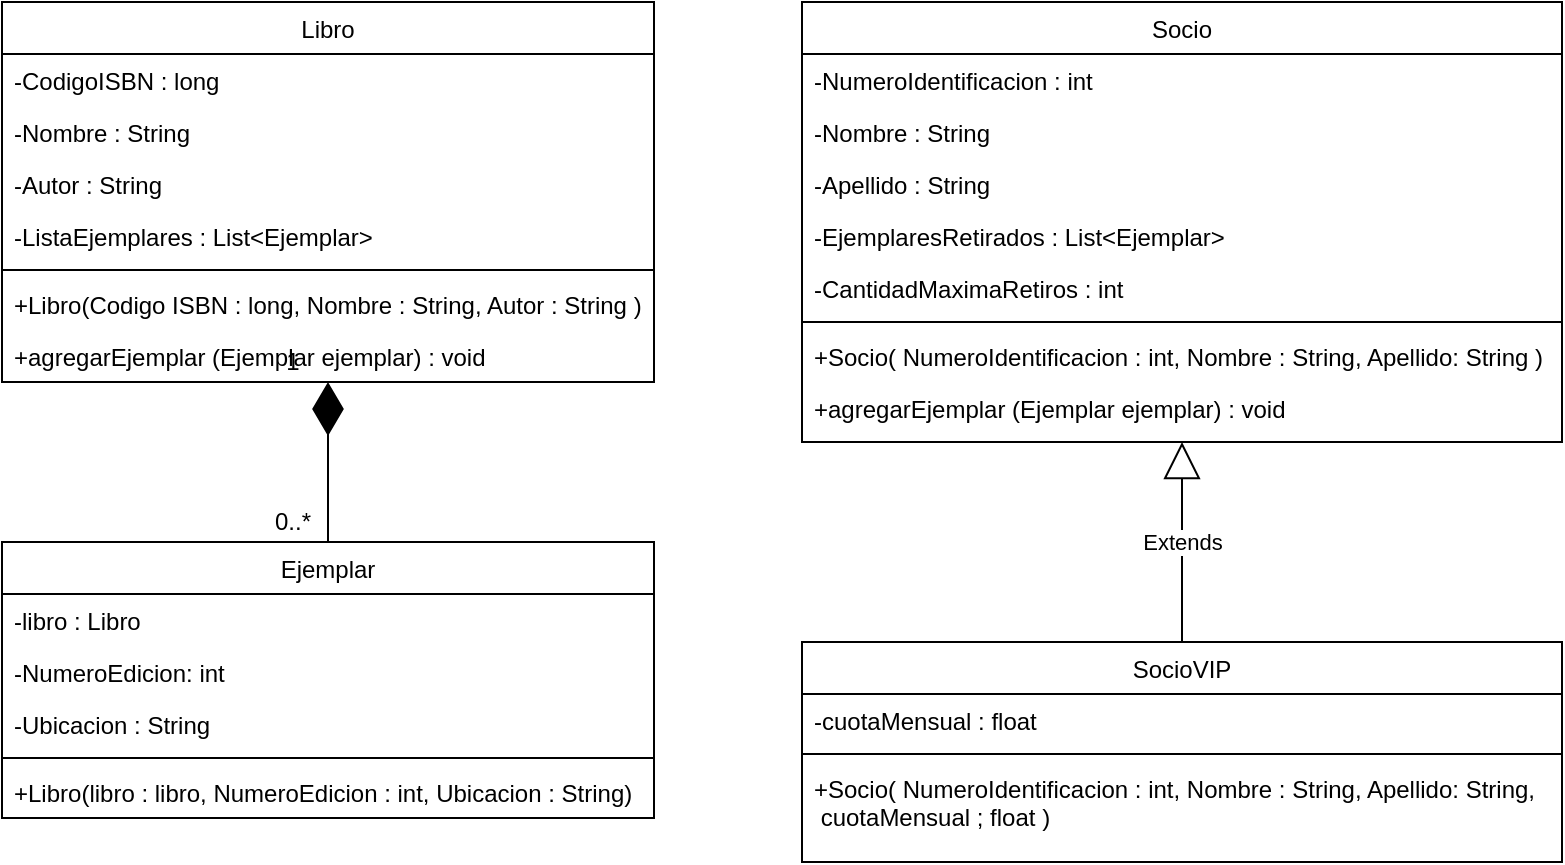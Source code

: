 <mxfile version="14.9.7" type="device"><diagram id="C5RBs43oDa-KdzZeNtuy" name="Page-1"><mxGraphModel dx="1381" dy="836" grid="1" gridSize="10" guides="1" tooltips="1" connect="1" arrows="1" fold="1" page="1" pageScale="1" pageWidth="827" pageHeight="1169" math="0" shadow="0"><root><mxCell id="WIyWlLk6GJQsqaUBKTNV-0"/><mxCell id="WIyWlLk6GJQsqaUBKTNV-1" parent="WIyWlLk6GJQsqaUBKTNV-0"/><mxCell id="zkfFHV4jXpPFQw0GAbJ--0" value="Libro" style="swimlane;fontStyle=0;align=center;verticalAlign=top;childLayout=stackLayout;horizontal=1;startSize=26;horizontalStack=0;resizeParent=1;resizeLast=0;collapsible=1;marginBottom=0;rounded=0;shadow=0;strokeWidth=1;" parent="WIyWlLk6GJQsqaUBKTNV-1" vertex="1"><mxGeometry x="30" y="70" width="326" height="190" as="geometry"><mxRectangle x="230" y="140" width="160" height="26" as="alternateBounds"/></mxGeometry></mxCell><mxCell id="zkfFHV4jXpPFQw0GAbJ--1" value="-CodigoISBN : long" style="text;align=left;verticalAlign=top;spacingLeft=4;spacingRight=4;overflow=hidden;rotatable=0;points=[[0,0.5],[1,0.5]];portConstraint=eastwest;" parent="zkfFHV4jXpPFQw0GAbJ--0" vertex="1"><mxGeometry y="26" width="326" height="26" as="geometry"/></mxCell><mxCell id="zkfFHV4jXpPFQw0GAbJ--2" value="-Nombre : String" style="text;align=left;verticalAlign=top;spacingLeft=4;spacingRight=4;overflow=hidden;rotatable=0;points=[[0,0.5],[1,0.5]];portConstraint=eastwest;rounded=0;shadow=0;html=0;" parent="zkfFHV4jXpPFQw0GAbJ--0" vertex="1"><mxGeometry y="52" width="326" height="26" as="geometry"/></mxCell><mxCell id="zkfFHV4jXpPFQw0GAbJ--3" value="-Autor : String" style="text;align=left;verticalAlign=top;spacingLeft=4;spacingRight=4;overflow=hidden;rotatable=0;points=[[0,0.5],[1,0.5]];portConstraint=eastwest;rounded=0;shadow=0;html=0;" parent="zkfFHV4jXpPFQw0GAbJ--0" vertex="1"><mxGeometry y="78" width="326" height="26" as="geometry"/></mxCell><mxCell id="wFH62LYnrTJVwJRHWawp-0" value="-ListaEjemplares : List&lt;Ejemplar&gt;" style="text;align=left;verticalAlign=top;spacingLeft=4;spacingRight=4;overflow=hidden;rotatable=0;points=[[0,0.5],[1,0.5]];portConstraint=eastwest;rounded=0;shadow=0;html=0;" vertex="1" parent="zkfFHV4jXpPFQw0GAbJ--0"><mxGeometry y="104" width="326" height="26" as="geometry"/></mxCell><mxCell id="zkfFHV4jXpPFQw0GAbJ--4" value="" style="line;html=1;strokeWidth=1;align=left;verticalAlign=middle;spacingTop=-1;spacingLeft=3;spacingRight=3;rotatable=0;labelPosition=right;points=[];portConstraint=eastwest;" parent="zkfFHV4jXpPFQw0GAbJ--0" vertex="1"><mxGeometry y="130" width="326" height="8" as="geometry"/></mxCell><mxCell id="zkfFHV4jXpPFQw0GAbJ--5" value="+Libro(Codigo ISBN : long, Nombre : String, Autor : String )" style="text;align=left;verticalAlign=top;spacingLeft=4;spacingRight=4;overflow=hidden;rotatable=0;points=[[0,0.5],[1,0.5]];portConstraint=eastwest;" parent="zkfFHV4jXpPFQw0GAbJ--0" vertex="1"><mxGeometry y="138" width="326" height="26" as="geometry"/></mxCell><mxCell id="wFH62LYnrTJVwJRHWawp-11" value="+agregarEjemplar (Ejemplar ejemplar) : void" style="text;align=left;verticalAlign=top;spacingLeft=4;spacingRight=4;overflow=hidden;rotatable=0;points=[[0,0.5],[1,0.5]];portConstraint=eastwest;" vertex="1" parent="zkfFHV4jXpPFQw0GAbJ--0"><mxGeometry y="164" width="326" height="26" as="geometry"/></mxCell><mxCell id="ix3LjvUXYgkOZa_jhlVj-7" value="Socio" style="swimlane;fontStyle=0;align=center;verticalAlign=top;childLayout=stackLayout;horizontal=1;startSize=26;horizontalStack=0;resizeParent=1;resizeLast=0;collapsible=1;marginBottom=0;rounded=0;shadow=0;strokeWidth=1;" parent="WIyWlLk6GJQsqaUBKTNV-1" vertex="1"><mxGeometry x="430" y="70" width="380" height="220" as="geometry"><mxRectangle x="230" y="140" width="160" height="26" as="alternateBounds"/></mxGeometry></mxCell><mxCell id="ix3LjvUXYgkOZa_jhlVj-8" value="-NumeroIdentificacion : int" style="text;align=left;verticalAlign=top;spacingLeft=4;spacingRight=4;overflow=hidden;rotatable=0;points=[[0,0.5],[1,0.5]];portConstraint=eastwest;" parent="ix3LjvUXYgkOZa_jhlVj-7" vertex="1"><mxGeometry y="26" width="380" height="26" as="geometry"/></mxCell><mxCell id="ix3LjvUXYgkOZa_jhlVj-9" value="-Nombre : String" style="text;align=left;verticalAlign=top;spacingLeft=4;spacingRight=4;overflow=hidden;rotatable=0;points=[[0,0.5],[1,0.5]];portConstraint=eastwest;rounded=0;shadow=0;html=0;" parent="ix3LjvUXYgkOZa_jhlVj-7" vertex="1"><mxGeometry y="52" width="380" height="26" as="geometry"/></mxCell><mxCell id="ix3LjvUXYgkOZa_jhlVj-10" value="-Apellido : String" style="text;align=left;verticalAlign=top;spacingLeft=4;spacingRight=4;overflow=hidden;rotatable=0;points=[[0,0.5],[1,0.5]];portConstraint=eastwest;rounded=0;shadow=0;html=0;" parent="ix3LjvUXYgkOZa_jhlVj-7" vertex="1"><mxGeometry y="78" width="380" height="26" as="geometry"/></mxCell><mxCell id="wFH62LYnrTJVwJRHWawp-12" value="-EjemplaresRetirados : List&lt;Ejemplar&gt;" style="text;align=left;verticalAlign=top;spacingLeft=4;spacingRight=4;overflow=hidden;rotatable=0;points=[[0,0.5],[1,0.5]];portConstraint=eastwest;rounded=0;shadow=0;html=0;" vertex="1" parent="ix3LjvUXYgkOZa_jhlVj-7"><mxGeometry y="104" width="380" height="26" as="geometry"/></mxCell><mxCell id="wFH62LYnrTJVwJRHWawp-14" value="-CantidadMaximaRetiros : int" style="text;align=left;verticalAlign=top;spacingLeft=4;spacingRight=4;overflow=hidden;rotatable=0;points=[[0,0.5],[1,0.5]];portConstraint=eastwest;rounded=0;shadow=0;html=0;" vertex="1" parent="ix3LjvUXYgkOZa_jhlVj-7"><mxGeometry y="130" width="380" height="26" as="geometry"/></mxCell><mxCell id="ix3LjvUXYgkOZa_jhlVj-11" value="" style="line;html=1;strokeWidth=1;align=left;verticalAlign=middle;spacingTop=-1;spacingLeft=3;spacingRight=3;rotatable=0;labelPosition=right;points=[];portConstraint=eastwest;" parent="ix3LjvUXYgkOZa_jhlVj-7" vertex="1"><mxGeometry y="156" width="380" height="8" as="geometry"/></mxCell><mxCell id="ix3LjvUXYgkOZa_jhlVj-12" value="+Socio( NumeroIdentificacion : int, Nombre : String, Apellido: String )" style="text;align=left;verticalAlign=top;spacingLeft=4;spacingRight=4;overflow=hidden;rotatable=0;points=[[0,0.5],[1,0.5]];portConstraint=eastwest;" parent="ix3LjvUXYgkOZa_jhlVj-7" vertex="1"><mxGeometry y="164" width="380" height="26" as="geometry"/></mxCell><mxCell id="wFH62LYnrTJVwJRHWawp-16" value="+agregarEjemplar (Ejemplar ejemplar) : void" style="text;align=left;verticalAlign=top;spacingLeft=4;spacingRight=4;overflow=hidden;rotatable=0;points=[[0,0.5],[1,0.5]];portConstraint=eastwest;" vertex="1" parent="ix3LjvUXYgkOZa_jhlVj-7"><mxGeometry y="190" width="380" height="26" as="geometry"/></mxCell><mxCell id="ix3LjvUXYgkOZa_jhlVj-13" value="SocioVIP" style="swimlane;fontStyle=0;align=center;verticalAlign=top;childLayout=stackLayout;horizontal=1;startSize=26;horizontalStack=0;resizeParent=1;resizeLast=0;collapsible=1;marginBottom=0;rounded=0;shadow=0;strokeWidth=1;" parent="WIyWlLk6GJQsqaUBKTNV-1" vertex="1"><mxGeometry x="430" y="390" width="380" height="110" as="geometry"><mxRectangle x="230" y="140" width="160" height="26" as="alternateBounds"/></mxGeometry></mxCell><mxCell id="ix3LjvUXYgkOZa_jhlVj-15" value="-cuotaMensual : float" style="text;align=left;verticalAlign=top;spacingLeft=4;spacingRight=4;overflow=hidden;rotatable=0;points=[[0,0.5],[1,0.5]];portConstraint=eastwest;rounded=0;shadow=0;html=0;" parent="ix3LjvUXYgkOZa_jhlVj-13" vertex="1"><mxGeometry y="26" width="380" height="26" as="geometry"/></mxCell><mxCell id="ix3LjvUXYgkOZa_jhlVj-17" value="" style="line;html=1;strokeWidth=1;align=left;verticalAlign=middle;spacingTop=-1;spacingLeft=3;spacingRight=3;rotatable=0;labelPosition=right;points=[];portConstraint=eastwest;" parent="ix3LjvUXYgkOZa_jhlVj-13" vertex="1"><mxGeometry y="52" width="380" height="8" as="geometry"/></mxCell><mxCell id="ix3LjvUXYgkOZa_jhlVj-18" value="+Socio( NumeroIdentificacion : int, Nombre : String, Apellido: String,&#10; cuotaMensual ; float )" style="text;align=left;verticalAlign=top;spacingLeft=4;spacingRight=4;overflow=hidden;rotatable=0;points=[[0,0.5],[1,0.5]];portConstraint=eastwest;" parent="ix3LjvUXYgkOZa_jhlVj-13" vertex="1"><mxGeometry y="60" width="380" height="40" as="geometry"/></mxCell><mxCell id="ix3LjvUXYgkOZa_jhlVj-19" value="Extends" style="endArrow=block;endSize=16;endFill=0;html=1;" parent="WIyWlLk6GJQsqaUBKTNV-1" source="ix3LjvUXYgkOZa_jhlVj-13" target="ix3LjvUXYgkOZa_jhlVj-7" edge="1"><mxGeometry width="160" relative="1" as="geometry"><mxPoint x="450" y="240" as="sourcePoint"/><mxPoint x="610" y="240" as="targetPoint"/></mxGeometry></mxCell><mxCell id="ix3LjvUXYgkOZa_jhlVj-20" value="Ejemplar" style="swimlane;fontStyle=0;align=center;verticalAlign=top;childLayout=stackLayout;horizontal=1;startSize=26;horizontalStack=0;resizeParent=1;resizeLast=0;collapsible=1;marginBottom=0;rounded=0;shadow=0;strokeWidth=1;" parent="WIyWlLk6GJQsqaUBKTNV-1" vertex="1"><mxGeometry x="30" y="340" width="326" height="138" as="geometry"><mxRectangle x="230" y="140" width="160" height="26" as="alternateBounds"/></mxGeometry></mxCell><mxCell id="ix3LjvUXYgkOZa_jhlVj-21" value="-libro : Libro" style="text;align=left;verticalAlign=top;spacingLeft=4;spacingRight=4;overflow=hidden;rotatable=0;points=[[0,0.5],[1,0.5]];portConstraint=eastwest;" parent="ix3LjvUXYgkOZa_jhlVj-20" vertex="1"><mxGeometry y="26" width="326" height="26" as="geometry"/></mxCell><mxCell id="ix3LjvUXYgkOZa_jhlVj-22" value="-NumeroEdicion: int" style="text;align=left;verticalAlign=top;spacingLeft=4;spacingRight=4;overflow=hidden;rotatable=0;points=[[0,0.5],[1,0.5]];portConstraint=eastwest;rounded=0;shadow=0;html=0;" parent="ix3LjvUXYgkOZa_jhlVj-20" vertex="1"><mxGeometry y="52" width="326" height="26" as="geometry"/></mxCell><mxCell id="ix3LjvUXYgkOZa_jhlVj-23" value="-Ubicacion : String" style="text;align=left;verticalAlign=top;spacingLeft=4;spacingRight=4;overflow=hidden;rotatable=0;points=[[0,0.5],[1,0.5]];portConstraint=eastwest;rounded=0;shadow=0;html=0;" parent="ix3LjvUXYgkOZa_jhlVj-20" vertex="1"><mxGeometry y="78" width="326" height="26" as="geometry"/></mxCell><mxCell id="ix3LjvUXYgkOZa_jhlVj-24" value="" style="line;html=1;strokeWidth=1;align=left;verticalAlign=middle;spacingTop=-1;spacingLeft=3;spacingRight=3;rotatable=0;labelPosition=right;points=[];portConstraint=eastwest;" parent="ix3LjvUXYgkOZa_jhlVj-20" vertex="1"><mxGeometry y="104" width="326" height="8" as="geometry"/></mxCell><mxCell id="ix3LjvUXYgkOZa_jhlVj-25" value="+Libro(libro : libro, NumeroEdicion : int, Ubicacion : String)" style="text;align=left;verticalAlign=top;spacingLeft=4;spacingRight=4;overflow=hidden;rotatable=0;points=[[0,0.5],[1,0.5]];portConstraint=eastwest;" parent="ix3LjvUXYgkOZa_jhlVj-20" vertex="1"><mxGeometry y="112" width="326" height="26" as="geometry"/></mxCell><mxCell id="ix3LjvUXYgkOZa_jhlVj-27" value="1" style="text;html=1;align=center;verticalAlign=middle;resizable=0;points=[];autosize=1;strokeColor=none;" parent="WIyWlLk6GJQsqaUBKTNV-1" vertex="1"><mxGeometry x="165" y="240" width="20" height="20" as="geometry"/></mxCell><mxCell id="wFH62LYnrTJVwJRHWawp-9" value="" style="endArrow=diamondThin;endFill=1;endSize=24;html=1;" edge="1" parent="WIyWlLk6GJQsqaUBKTNV-1" source="ix3LjvUXYgkOZa_jhlVj-20" target="zkfFHV4jXpPFQw0GAbJ--0"><mxGeometry width="160" relative="1" as="geometry"><mxPoint x="450" y="330" as="sourcePoint"/><mxPoint x="610" y="330" as="targetPoint"/></mxGeometry></mxCell><mxCell id="wFH62LYnrTJVwJRHWawp-10" value="0..*" style="text;html=1;align=center;verticalAlign=middle;resizable=0;points=[];autosize=1;strokeColor=none;" vertex="1" parent="WIyWlLk6GJQsqaUBKTNV-1"><mxGeometry x="160" y="320" width="30" height="20" as="geometry"/></mxCell></root></mxGraphModel></diagram></mxfile>